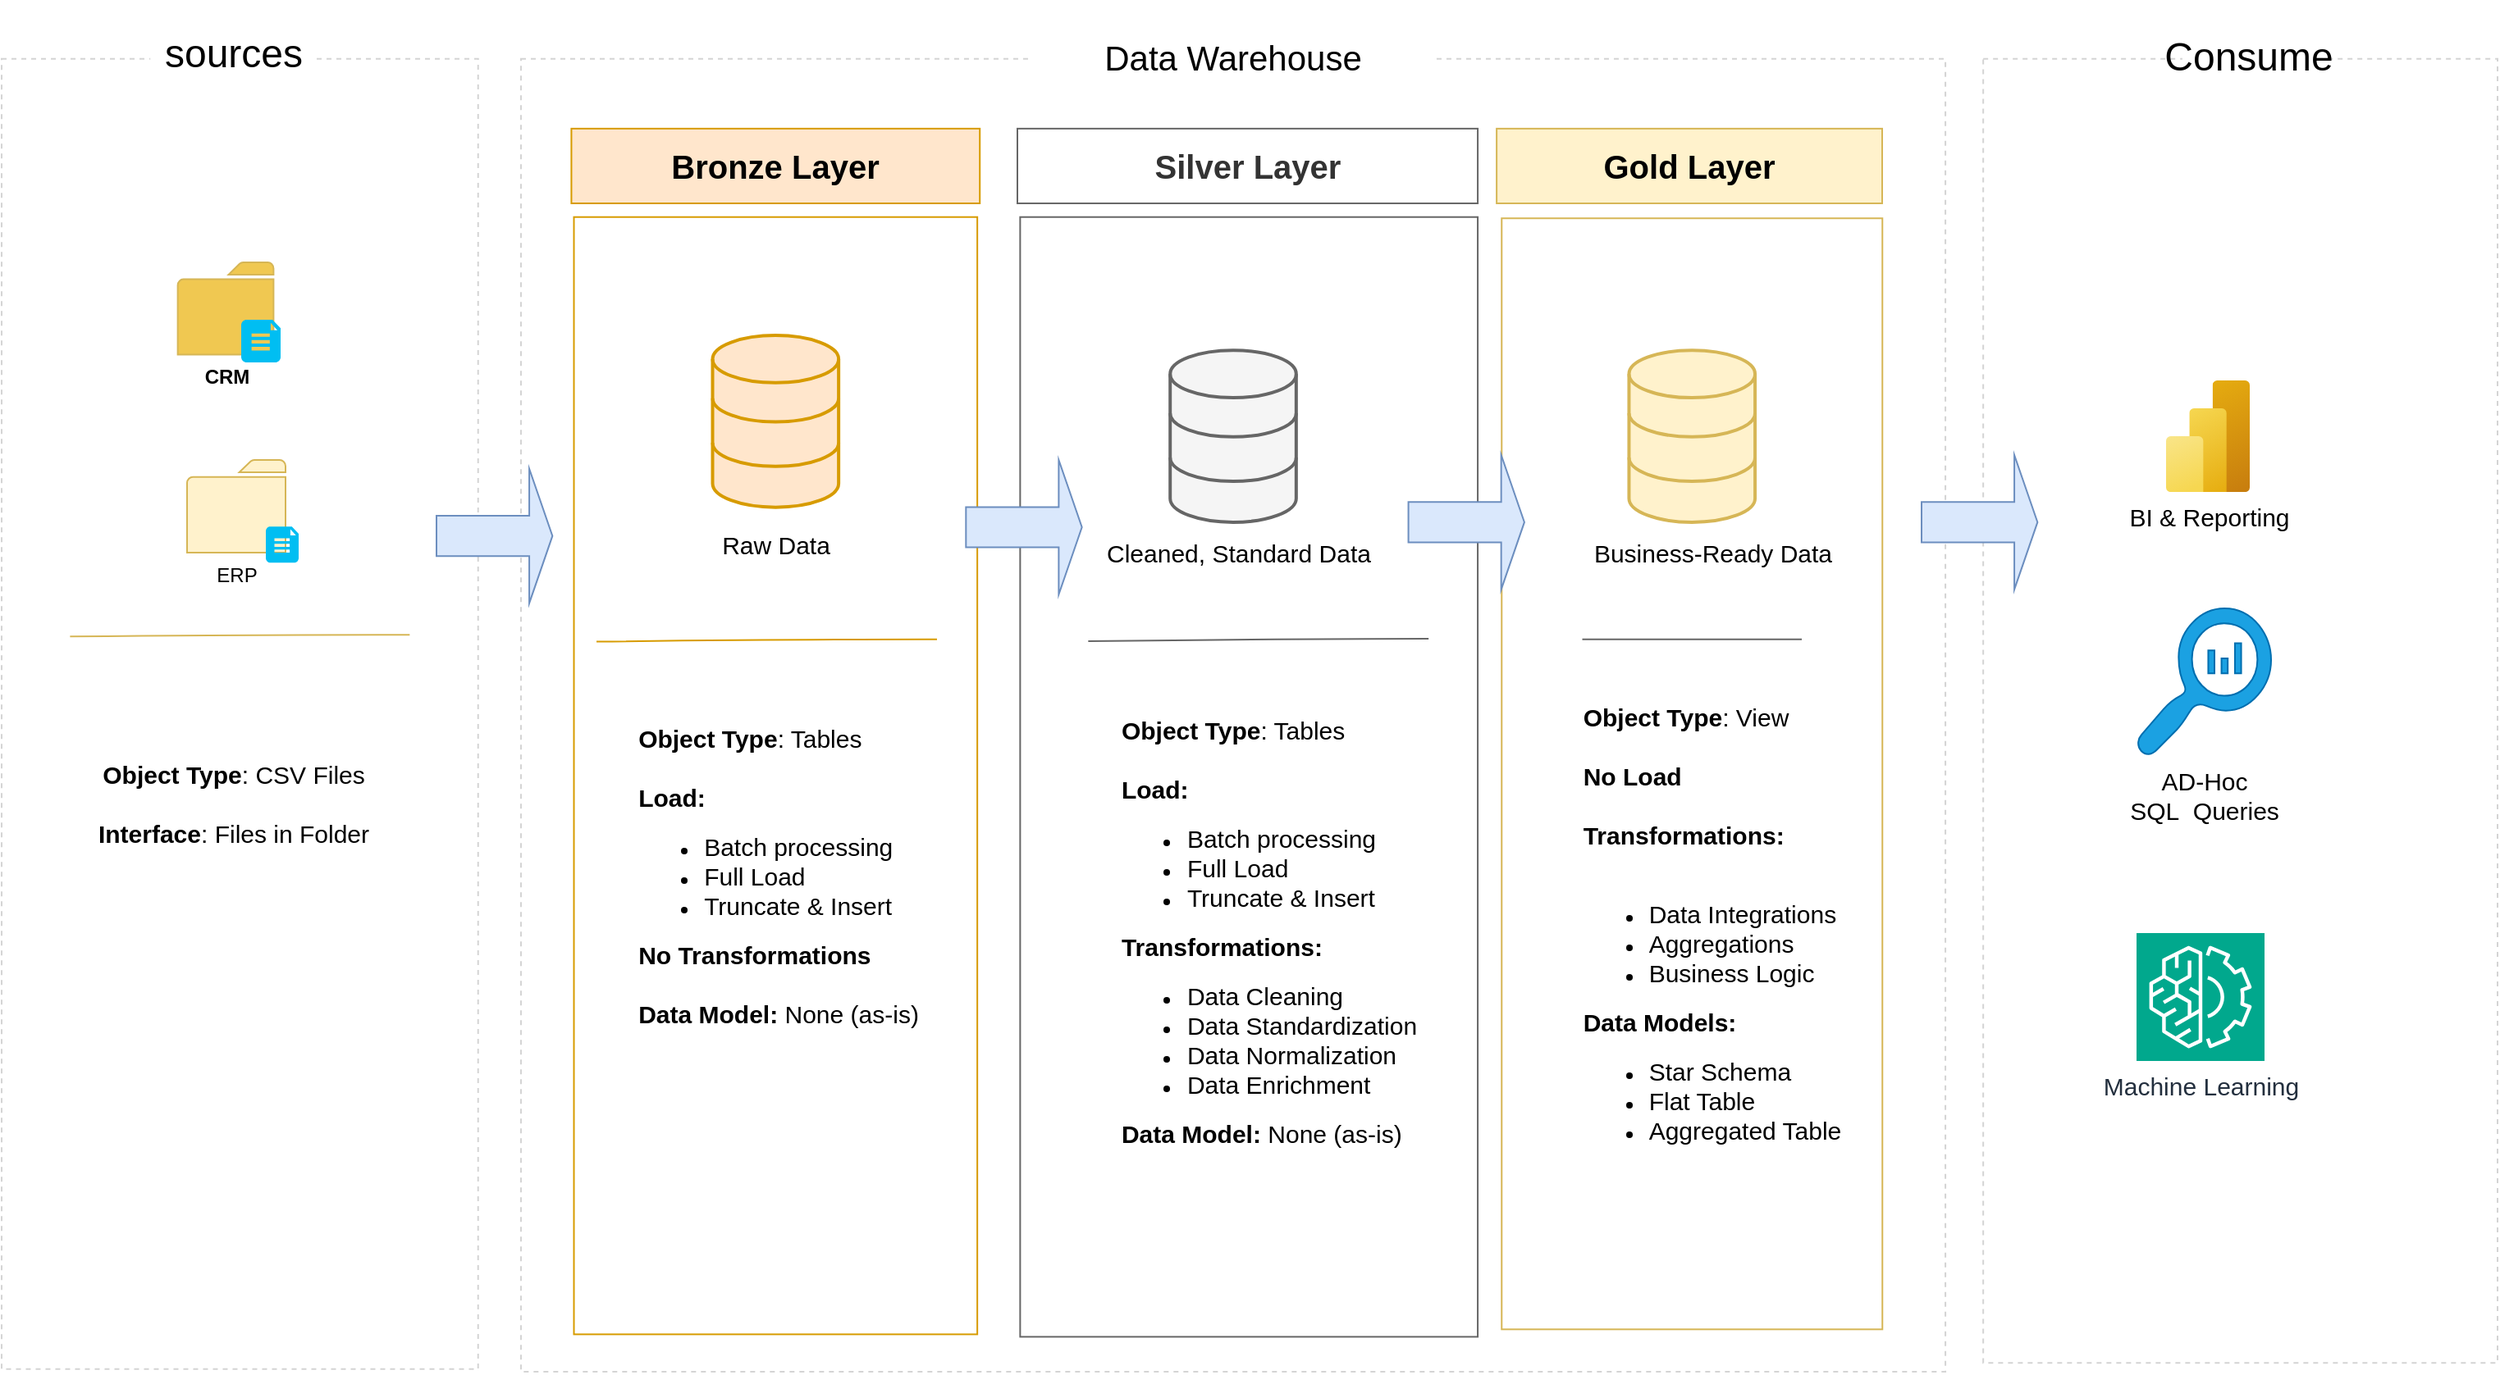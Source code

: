 <mxfile version="26.3.0">
  <diagram name="Page-1" id="G2IfrKTIbICs2Db6X4cU">
    <mxGraphModel dx="2855" dy="1725" grid="0" gridSize="10" guides="1" tooltips="1" connect="1" arrows="1" fold="1" page="0" pageScale="1" pageWidth="827" pageHeight="1169" math="0" shadow="0">
      <root>
        <mxCell id="0" />
        <mxCell id="1" parent="0" />
        <mxCell id="b0IzUq2Jkn2k-cX-HSSs-1" value="" style="rounded=0;whiteSpace=wrap;html=1;fillColor=none;dashed=1;strokeColor=#D4D4D4;" vertex="1" parent="1">
          <mxGeometry x="-61" y="23.9" width="290.37" height="799" as="geometry" />
        </mxCell>
        <mxCell id="b0IzUq2Jkn2k-cX-HSSs-2" value="&lt;font style=&quot;font-size: 24px;&quot;&gt;sources&lt;/font&gt;&lt;div&gt;&lt;br&gt;&lt;/div&gt;" style="rounded=0;whiteSpace=wrap;html=1;strokeColor=none;" vertex="1" parent="1">
          <mxGeometry x="29.609" y="-11.037" width="101.401" height="77.475" as="geometry" />
        </mxCell>
        <mxCell id="b0IzUq2Jkn2k-cX-HSSs-3" value="" style="rounded=0;whiteSpace=wrap;html=1;fillColor=none;dashed=1;strokeColor=#D4D4D4;" vertex="1" parent="1">
          <mxGeometry x="255.484" y="23.902" width="868.05" height="800.579" as="geometry" />
        </mxCell>
        <mxCell id="b0IzUq2Jkn2k-cX-HSSs-4" value="&lt;font style=&quot;font-size: 21px;&quot;&gt;Data Warehouse&lt;/font&gt;" style="rounded=0;whiteSpace=wrap;html=1;strokeColor=none;" vertex="1" parent="1">
          <mxGeometry x="565.831" y="16.306" width="247.356" height="13.672" as="geometry" />
        </mxCell>
        <mxCell id="b0IzUq2Jkn2k-cX-HSSs-5" value="" style="rounded=0;whiteSpace=wrap;html=1;fillColor=none;dashed=1;strokeColor=#D4D4D4;" vertex="1" parent="1">
          <mxGeometry x="1146.58" y="23.902" width="313.42" height="795.262" as="geometry" />
        </mxCell>
        <mxCell id="b0IzUq2Jkn2k-cX-HSSs-6" value="&lt;div&gt;&lt;span style=&quot;font-size: 24px;&quot;&gt;Consume&lt;/span&gt;&lt;/div&gt;" style="rounded=0;whiteSpace=wrap;html=1;strokeColor=none;" vertex="1" parent="1">
          <mxGeometry x="1267.953" y="-8" width="81.428" height="62.284" as="geometry" />
        </mxCell>
        <mxCell id="b0IzUq2Jkn2k-cX-HSSs-8" value="&lt;b&gt;Bronze Layer&lt;/b&gt;" style="rounded=0;whiteSpace=wrap;html=1;fillColor=#ffe6cc;strokeColor=#d79b00;fontSize=20;" vertex="1" parent="1">
          <mxGeometry x="286.211" y="66.437" width="248.892" height="45.574" as="geometry" />
        </mxCell>
        <mxCell id="b0IzUq2Jkn2k-cX-HSSs-9" value="" style="rounded=0;whiteSpace=wrap;html=1;fillColor=none;strokeColor=#d79b00;fontSize=20;" vertex="1" parent="1">
          <mxGeometry x="287.748" y="120.366" width="245.82" height="681.328" as="geometry" />
        </mxCell>
        <mxCell id="b0IzUq2Jkn2k-cX-HSSs-10" value="&lt;div style=&quot;color: rgb(0, 0, 0); font-size: 12px;&quot;&gt;&lt;br&gt;&lt;/div&gt;" style="rounded=0;whiteSpace=wrap;html=1;fillColor=none;strokeColor=#666666;fontSize=20;fontColor=#333333;align=left;" vertex="1" parent="1">
          <mxGeometry x="559.686" y="120.366" width="278.852" height="682.847" as="geometry" />
        </mxCell>
        <mxCell id="b0IzUq2Jkn2k-cX-HSSs-11" value="&lt;b&gt;Silver Layer&lt;/b&gt;" style="rounded=0;whiteSpace=wrap;html=1;fillColor=none;strokeColor=#666666;fontSize=20;fontColor=#333333;" vertex="1" parent="1">
          <mxGeometry x="558" y="66.44" width="280.54" height="45.57" as="geometry" />
        </mxCell>
        <mxCell id="b0IzUq2Jkn2k-cX-HSSs-12" value="" style="rounded=0;whiteSpace=wrap;html=1;fillColor=none;strokeColor=#d6b656;fontSize=20;" vertex="1" parent="1">
          <mxGeometry x="853.133" y="121.126" width="231.992" height="677.53" as="geometry" />
        </mxCell>
        <mxCell id="b0IzUq2Jkn2k-cX-HSSs-13" value="&lt;b&gt;Gold Layer&lt;/b&gt;" style="rounded=0;whiteSpace=wrap;html=1;fillColor=#fff2cc;strokeColor=#d6b656;fontSize=20;" vertex="1" parent="1">
          <mxGeometry x="850.06" y="66.44" width="234.94" height="45.57" as="geometry" />
        </mxCell>
        <mxCell id="b0IzUq2Jkn2k-cX-HSSs-14" value="&lt;b&gt;CRM&lt;/b&gt;" style="sketch=0;pointerEvents=1;shadow=0;dashed=0;html=1;strokeColor=#d6b656;labelPosition=center;verticalLabelPosition=bottom;verticalAlign=top;outlineConnect=0;align=center;shape=mxgraph.office.concepts.folder;fillColor=light-dark(#f0c851, #281d00);" vertex="1" parent="1">
          <mxGeometry x="46.314" y="147.999" width="58.382" height="56.208" as="geometry" />
        </mxCell>
        <mxCell id="b0IzUq2Jkn2k-cX-HSSs-17" value="" style="verticalLabelPosition=bottom;html=1;verticalAlign=top;align=center;strokeColor=none;fillColor=#00BEF2;shape=mxgraph.azure.file_2;pointerEvents=1;" vertex="1" parent="1">
          <mxGeometry x="85" y="182.94" width="24" height="26.06" as="geometry" />
        </mxCell>
        <mxCell id="b0IzUq2Jkn2k-cX-HSSs-30" value="&lt;font style=&quot;font-size: 15px;&quot;&gt;&lt;b style=&quot;&quot;&gt;Object Type&lt;/b&gt;: CSV Files&lt;/font&gt;&lt;div&gt;&lt;font style=&quot;font-size: 15px;&quot;&gt;&lt;br&gt;&lt;/font&gt;&lt;/div&gt;&lt;div&gt;&lt;font style=&quot;font-size: 15px;&quot;&gt;&lt;b style=&quot;&quot;&gt;Interface&lt;/b&gt;: Files in Folder&lt;/font&gt;&lt;/div&gt;" style="text;html=1;align=center;verticalAlign=middle;whiteSpace=wrap;rounded=0;" vertex="1" parent="1">
          <mxGeometry x="-28.004" y="429.999" width="216.629" height="95.705" as="geometry" />
        </mxCell>
        <mxCell id="b0IzUq2Jkn2k-cX-HSSs-31" value="" style="html=1;verticalLabelPosition=bottom;align=center;labelBackgroundColor=#ffffff;verticalAlign=top;strokeWidth=2;strokeColor=#d79b00;shadow=0;dashed=0;shape=mxgraph.ios7.icons.data;fillColor=#ffe6cc;" vertex="1" parent="1">
          <mxGeometry x="372.248" y="192.525" width="76.819" height="104.82" as="geometry" />
        </mxCell>
        <mxCell id="b0IzUq2Jkn2k-cX-HSSs-50" value="" style="shape=singleArrow;whiteSpace=wrap;html=1;fillColor=#dae8fc;strokeColor=#6c8ebf;" vertex="1" parent="1">
          <mxGeometry x="526.654" y="268.481" width="70.673" height="82.033" as="geometry" />
        </mxCell>
        <mxCell id="b0IzUq2Jkn2k-cX-HSSs-51" value="&lt;font style=&quot;font-size: 15px;&quot;&gt;Raw Data&lt;/font&gt;" style="text;html=1;align=center;verticalAlign=middle;whiteSpace=wrap;rounded=0;" vertex="1" parent="1">
          <mxGeometry x="364.566" y="297.344" width="92.182" height="45.574" as="geometry" />
        </mxCell>
        <mxCell id="b0IzUq2Jkn2k-cX-HSSs-52" value="&lt;font style=&quot;font-size: 15px;&quot;&gt;Cleaned, Standard Data&lt;/font&gt;" style="text;html=1;align=center;verticalAlign=middle;whiteSpace=wrap;rounded=0;" vertex="1" parent="1">
          <mxGeometry x="610.39" y="301.9" width="165.61" height="45.57" as="geometry" />
        </mxCell>
        <mxCell id="b0IzUq2Jkn2k-cX-HSSs-53" value="&lt;font style=&quot;font-size: 15px;&quot;&gt;Business-Ready Data&lt;/font&gt;" style="text;html=1;align=center;verticalAlign=middle;whiteSpace=wrap;rounded=0;" vertex="1" parent="1">
          <mxGeometry x="884.628" y="301.898" width="193.583" height="45.574" as="geometry" />
        </mxCell>
        <mxCell id="b0IzUq2Jkn2k-cX-HSSs-54" value="" style="endArrow=none;html=1;rounded=0;fontSize=12;startSize=8;endSize=8;curved=1;entryX=0.9;entryY=0.378;entryDx=0;entryDy=0;entryPerimeter=0;fillColor=#ffe6cc;strokeColor=#d79b00;exitX=0.056;exitY=0.38;exitDx=0;exitDy=0;exitPerimeter=0;" edge="1" parent="1" source="b0IzUq2Jkn2k-cX-HSSs-9" target="b0IzUq2Jkn2k-cX-HSSs-9">
          <mxGeometry width="50" height="50" relative="1" as="geometry">
            <mxPoint x="335.375" y="377.854" as="sourcePoint" />
            <mxPoint x="469.126" y="377.858" as="targetPoint" />
            <Array as="points">
              <mxPoint x="427.558" y="377.858" />
            </Array>
          </mxGeometry>
        </mxCell>
        <mxCell id="b0IzUq2Jkn2k-cX-HSSs-56" value="" style="endArrow=none;html=1;rounded=0;fontSize=12;startSize=8;endSize=8;curved=1;entryX=0.846;entryY=0.831;entryDx=0;entryDy=0;entryPerimeter=0;fillColor=#f5f5f5;strokeColor=#666666;" edge="1" parent="1">
          <mxGeometry width="50" height="50" relative="1" as="geometry">
            <mxPoint x="902.249" y="377.903" as="sourcePoint" />
            <mxPoint x="1035.999" y="377.907" as="targetPoint" />
          </mxGeometry>
        </mxCell>
        <mxCell id="b0IzUq2Jkn2k-cX-HSSs-57" value="&lt;div&gt;&lt;div style=&quot;text-align: left;&quot;&gt;&lt;font style=&quot;font-size: 15px;&quot;&gt;&lt;b style=&quot;background-color: transparent; color: light-dark(rgb(0, 0, 0), rgb(255, 255, 255));&quot;&gt;Object Type&lt;/b&gt;&lt;span style=&quot;background-color: transparent; color: light-dark(rgb(0, 0, 0), rgb(255, 255, 255));&quot;&gt;: Tables&lt;/span&gt;&lt;/font&gt;&lt;/div&gt;&lt;div&gt;&lt;font style=&quot;font-size: 15px;&quot;&gt;&lt;br&gt;&lt;/font&gt;&lt;/div&gt;&lt;div style=&quot;text-align: left;&quot;&gt;&lt;b&gt;&lt;font style=&quot;font-size: 15px;&quot;&gt;Load:&lt;/font&gt;&lt;/b&gt;&lt;/div&gt;&lt;div&gt;&lt;ul&gt;&lt;li style=&quot;text-align: left;&quot;&gt;&lt;font style=&quot;font-size: 15px;&quot;&gt;Batch processing&lt;/font&gt;&lt;/li&gt;&lt;li style=&quot;text-align: left;&quot;&gt;&lt;font style=&quot;font-size: 15px;&quot;&gt;Full Load&lt;/font&gt;&lt;/li&gt;&lt;li style=&quot;text-align: left;&quot;&gt;&lt;font style=&quot;font-size: 15px;&quot;&gt;Truncate &amp;amp; Insert&lt;/font&gt;&lt;/li&gt;&lt;/ul&gt;&lt;/div&gt;&lt;div style=&quot;text-align: left;&quot;&gt;&lt;b&gt;&lt;font style=&quot;font-size: 15px;&quot;&gt;No Transformations&lt;/font&gt;&lt;/b&gt;&lt;/div&gt;&lt;div style=&quot;text-align: left;&quot;&gt;&lt;b&gt;&lt;font style=&quot;font-size: 15px;&quot;&gt;&lt;br&gt;&lt;/font&gt;&lt;/b&gt;&lt;/div&gt;&lt;div style=&quot;text-align: left;&quot;&gt;&lt;font style=&quot;font-size: 15px;&quot;&gt;&lt;b style=&quot;&quot;&gt;Data Model: &lt;/b&gt;None (as-is)&lt;/font&gt;&lt;/div&gt;&lt;/div&gt;" style="text;html=1;align=center;verticalAlign=middle;whiteSpace=wrap;rounded=0;opacity=70;" vertex="1" parent="1">
          <mxGeometry x="297.734" y="391.53" width="228.919" height="261.29" as="geometry" />
        </mxCell>
        <mxCell id="b0IzUq2Jkn2k-cX-HSSs-62" value="" style="shape=singleArrow;whiteSpace=wrap;html=1;fillColor=#dae8fc;strokeColor=#6c8ebf;" vertex="1" parent="1">
          <mxGeometry x="203.995" y="273.798" width="70.673" height="82.033" as="geometry" />
        </mxCell>
        <mxCell id="b0IzUq2Jkn2k-cX-HSSs-63" value="" style="shape=singleArrow;whiteSpace=wrap;html=1;fillColor=#dae8fc;strokeColor=#6c8ebf;" vertex="1" parent="1">
          <mxGeometry x="1108.997" y="265.44" width="70.673" height="82.033" as="geometry" />
        </mxCell>
        <mxCell id="b0IzUq2Jkn2k-cX-HSSs-64" value="" style="shape=singleArrow;whiteSpace=wrap;html=1;fillColor=#dae8fc;strokeColor=#6c8ebf;" vertex="1" parent="1">
          <mxGeometry x="796.287" y="265.443" width="70.673" height="82.033" as="geometry" />
        </mxCell>
        <mxCell id="b0IzUq2Jkn2k-cX-HSSs-67" value="" style="endArrow=none;html=1;rounded=0;fontSize=12;startSize=8;endSize=8;curved=1;entryX=0.9;entryY=0.378;entryDx=0;entryDy=0;entryPerimeter=0;fillColor=#f5f5f5;strokeColor=#666666;exitX=0.056;exitY=0.38;exitDx=0;exitDy=0;exitPerimeter=0;" edge="1" parent="1">
          <mxGeometry width="50" height="50" relative="1" as="geometry">
            <mxPoint x="601.168" y="379.058" as="sourcePoint" />
            <mxPoint x="808.578" y="377.539" as="targetPoint" />
            <Array as="points">
              <mxPoint x="727.15" y="377.539" />
            </Array>
          </mxGeometry>
        </mxCell>
        <mxCell id="b0IzUq2Jkn2k-cX-HSSs-68" value="&lt;div style=&quot;text-align: left;&quot;&gt;&lt;div style=&quot;color: rgb(0, 0, 0);&quot;&gt;&lt;font style=&quot;font-size: 15px;&quot;&gt;&lt;b style=&quot;background-color: transparent; color: light-dark(rgb(0, 0, 0), rgb(255, 255, 255));&quot;&gt;Object Type&lt;/b&gt;&lt;span style=&quot;background-color: transparent; color: light-dark(rgb(0, 0, 0), rgb(255, 255, 255));&quot;&gt;: Tables&lt;/span&gt;&lt;/font&gt;&lt;/div&gt;&lt;div style=&quot;color: rgb(0, 0, 0);&quot;&gt;&lt;font style=&quot;font-size: 15px;&quot;&gt;&lt;br&gt;&lt;/font&gt;&lt;/div&gt;&lt;div style=&quot;color: rgb(0, 0, 0);&quot;&gt;&lt;b&gt;&lt;font style=&quot;font-size: 15px;&quot;&gt;Load:&lt;/font&gt;&lt;/b&gt;&lt;/div&gt;&lt;div style=&quot;color: rgb(0, 0, 0);&quot;&gt;&lt;ul&gt;&lt;li&gt;&lt;font style=&quot;font-size: 15px;&quot;&gt;Batch processing&lt;/font&gt;&lt;/li&gt;&lt;li&gt;&lt;font style=&quot;font-size: 15px;&quot;&gt;Full Load&lt;/font&gt;&lt;/li&gt;&lt;li&gt;&lt;font style=&quot;font-size: 15px;&quot;&gt;Truncate &amp;amp; Insert&lt;/font&gt;&lt;/li&gt;&lt;/ul&gt;&lt;/div&gt;&lt;div style=&quot;color: rgb(0, 0, 0);&quot;&gt;&lt;b&gt;&lt;font style=&quot;font-size: 15px;&quot;&gt;Transformations:&lt;/font&gt;&lt;/b&gt;&lt;/div&gt;&lt;div style=&quot;color: rgb(0, 0, 0);&quot;&gt;&lt;ul&gt;&lt;li&gt;&lt;span&gt;&lt;font style=&quot;font-size: 15px;&quot;&gt;Data Cleaning&lt;/font&gt;&lt;/span&gt;&lt;/li&gt;&lt;li&gt;&lt;font style=&quot;font-size: 15px;&quot;&gt;Data Standardization&lt;/font&gt;&lt;/li&gt;&lt;li&gt;&lt;font style=&quot;font-size: 15px;&quot;&gt;Data Normalization&lt;/font&gt;&lt;/li&gt;&lt;li&gt;&lt;font style=&quot;font-size: 15px;&quot;&gt;Data Enrichment&lt;/font&gt;&lt;/li&gt;&lt;/ul&gt;&lt;font style=&quot;font-size: 15px;&quot;&gt;&lt;b style=&quot;color: light-dark(rgb(0, 0, 0), rgb(237, 237, 237)); background-color: transparent;&quot;&gt;Data Model:&amp;nbsp;&lt;/b&gt;&lt;span style=&quot;color: light-dark(rgb(0, 0, 0), rgb(237, 237, 237)); background-color: transparent;&quot;&gt;None (as-is)&lt;/span&gt;&lt;/font&gt;&lt;/div&gt;&lt;/div&gt;" style="text;html=1;align=center;verticalAlign=middle;whiteSpace=wrap;rounded=0;" vertex="1" parent="1">
          <mxGeometry x="597.327" y="406.721" width="228.919" height="299.268" as="geometry" />
        </mxCell>
        <mxCell id="b0IzUq2Jkn2k-cX-HSSs-70" value="&lt;div style=&quot;text-align: left;&quot;&gt;&lt;div style=&quot;color: rgb(0, 0, 0);&quot;&gt;&lt;font style=&quot;font-size: 15px;&quot;&gt;&lt;b style=&quot;background-color: transparent; color: light-dark(rgb(0, 0, 0), rgb(255, 255, 255));&quot;&gt;Object Type&lt;/b&gt;&lt;span style=&quot;background-color: transparent; color: light-dark(rgb(0, 0, 0), rgb(255, 255, 255));&quot;&gt;: View&lt;/span&gt;&lt;/font&gt;&lt;/div&gt;&lt;div style=&quot;color: rgb(0, 0, 0);&quot;&gt;&lt;font style=&quot;font-size: 15px;&quot;&gt;&lt;br&gt;&lt;/font&gt;&lt;/div&gt;&lt;div style=&quot;color: rgb(0, 0, 0);&quot;&gt;&lt;b&gt;&lt;font style=&quot;font-size: 15px;&quot;&gt;No Load&lt;/font&gt;&lt;/b&gt;&lt;/div&gt;&lt;div style=&quot;color: rgb(0, 0, 0);&quot;&gt;&lt;b&gt;&lt;font style=&quot;font-size: 15px;&quot;&gt;&lt;br&gt;&lt;/font&gt;&lt;/b&gt;&lt;/div&gt;&lt;div style=&quot;color: rgb(0, 0, 0);&quot;&gt;&lt;b&gt;&lt;font style=&quot;font-size: 15px;&quot;&gt;Transformations:&lt;/font&gt;&lt;/b&gt;&lt;/div&gt;&lt;div style=&quot;color: rgb(0, 0, 0);&quot;&gt;&lt;b&gt;&lt;font style=&quot;font-size: 15px;&quot;&gt;&lt;br&gt;&lt;/font&gt;&lt;/b&gt;&lt;/div&gt;&lt;div style=&quot;color: rgb(0, 0, 0);&quot;&gt;&lt;ul&gt;&lt;li&gt;&lt;span style=&quot;font-size: 15px;&quot;&gt;Data Integrations&lt;/span&gt;&lt;/li&gt;&lt;li&gt;&lt;font style=&quot;font-size: 15px;&quot;&gt;Aggregations&lt;/font&gt;&lt;/li&gt;&lt;li&gt;&lt;span style=&quot;font-size: 15px;&quot;&gt;Business Logic&lt;/span&gt;&lt;/li&gt;&lt;/ul&gt;&lt;/div&gt;&lt;div style=&quot;color: rgb(0, 0, 0);&quot;&gt;&lt;span style=&quot;font-size: 15px;&quot;&gt;&lt;b&gt;Data Models:&lt;/b&gt;&lt;/span&gt;&lt;/div&gt;&lt;div style=&quot;color: rgb(0, 0, 0);&quot;&gt;&lt;ul&gt;&lt;li&gt;&lt;span style=&quot;font-size: 15px;&quot;&gt;Star Schema&lt;/span&gt;&lt;/li&gt;&lt;li&gt;&lt;span style=&quot;font-size: 15px;&quot;&gt;Flat Table&lt;/span&gt;&lt;/li&gt;&lt;li&gt;&lt;span style=&quot;font-size: 15px;&quot;&gt;Aggregated Table&lt;/span&gt;&lt;/li&gt;&lt;/ul&gt;&lt;/div&gt;&lt;/div&gt;" style="text;html=1;align=center;verticalAlign=middle;whiteSpace=wrap;rounded=0;" vertex="1" parent="1">
          <mxGeometry x="866.96" y="406.72" width="228.92" height="301.32" as="geometry" />
        </mxCell>
        <mxCell id="b0IzUq2Jkn2k-cX-HSSs-72" value="" style="html=1;verticalLabelPosition=bottom;align=center;labelBackgroundColor=#ffffff;verticalAlign=top;strokeWidth=2;strokeColor=#666666;shadow=0;dashed=0;shape=mxgraph.ios7.icons.data;fillColor=#f5f5f5;fontColor=#333333;" vertex="1" parent="1">
          <mxGeometry x="651.098" y="201.635" width="76.819" height="104.82" as="geometry" />
        </mxCell>
        <mxCell id="b0IzUq2Jkn2k-cX-HSSs-73" value="" style="html=1;verticalLabelPosition=bottom;align=center;labelBackgroundColor=#ffffff;verticalAlign=top;strokeWidth=2;strokeColor=#d6b656;shadow=0;dashed=0;shape=mxgraph.ios7.icons.data;fillColor=#fff2cc;" vertex="1" parent="1">
          <mxGeometry x="930.718" y="201.635" width="76.819" height="104.82" as="geometry" />
        </mxCell>
        <mxCell id="b0IzUq2Jkn2k-cX-HSSs-79" value="ERP" style="sketch=0;pointerEvents=1;shadow=0;dashed=0;html=1;strokeColor=#d6b656;labelPosition=center;verticalLabelPosition=bottom;verticalAlign=top;outlineConnect=0;align=center;shape=mxgraph.office.concepts.folder;fillColor=#fff2cc;" vertex="1" parent="1">
          <mxGeometry x="52" y="268.48" width="60" height="56.52" as="geometry" />
        </mxCell>
        <mxCell id="b0IzUq2Jkn2k-cX-HSSs-80" value="" style="verticalLabelPosition=bottom;html=1;verticalAlign=top;align=center;strokeColor=none;fillColor=#00BEF2;shape=mxgraph.azure.file_2;pointerEvents=1;" vertex="1" parent="1">
          <mxGeometry x="100" y="309.13" width="20" height="22" as="geometry" />
        </mxCell>
        <mxCell id="b0IzUq2Jkn2k-cX-HSSs-81" value="" style="endArrow=none;html=1;rounded=0;fontSize=12;startSize=8;endSize=8;curved=1;entryX=0.9;entryY=0.378;entryDx=0;entryDy=0;entryPerimeter=0;fillColor=#fff2cc;strokeColor=#d6b656;exitX=0.056;exitY=0.38;exitDx=0;exitDy=0;exitPerimeter=0;" edge="1" parent="1">
          <mxGeometry width="50" height="50" relative="1" as="geometry">
            <mxPoint x="-19.32" y="376.14" as="sourcePoint" />
            <mxPoint x="187.68" y="375.14" as="targetPoint" />
            <Array as="points">
              <mxPoint x="106.238" y="374.998" />
            </Array>
          </mxGeometry>
        </mxCell>
        <mxCell id="b0IzUq2Jkn2k-cX-HSSs-85" value="&lt;font style=&quot;font-size: 15px;&quot;&gt;Machine Learning&lt;/font&gt;" style="sketch=0;points=[[0,0,0],[0.25,0,0],[0.5,0,0],[0.75,0,0],[1,0,0],[0,1,0],[0.25,1,0],[0.5,1,0],[0.75,1,0],[1,1,0],[0,0.25,0],[0,0.5,0],[0,0.75,0],[1,0.25,0],[1,0.5,0],[1,0.75,0]];outlineConnect=0;fontColor=#232F3E;fillColor=#01A88D;strokeColor=#ffffff;dashed=0;verticalLabelPosition=bottom;verticalAlign=top;align=center;html=1;fontSize=12;fontStyle=0;aspect=fixed;shape=mxgraph.aws4.resourceIcon;resIcon=mxgraph.aws4.machine_learning;" vertex="1" parent="1">
          <mxGeometry x="1240" y="557" width="78" height="78" as="geometry" />
        </mxCell>
        <mxCell id="b0IzUq2Jkn2k-cX-HSSs-89" value="" style="group" vertex="1" connectable="0" parent="1">
          <mxGeometry x="1258" y="220.04" width="123.84" height="68.0" as="geometry" />
        </mxCell>
        <mxCell id="b0IzUq2Jkn2k-cX-HSSs-82" value="&lt;font style=&quot;font-size: 15px;&quot;&gt;BI &amp;amp; Reporting&lt;/font&gt;" style="image;aspect=fixed;html=1;points=[];align=center;fontSize=12;image=img/lib/azure2/analytics/Power_BI_Embedded.svg;" vertex="1" parent="b0IzUq2Jkn2k-cX-HSSs-89">
          <mxGeometry width="51" height="68" as="geometry" />
        </mxCell>
        <mxCell id="b0IzUq2Jkn2k-cX-HSSs-90" value="&lt;font style=&quot;color: rgb(0, 0, 0); font-size: 15px;&quot;&gt;AD-Hoc&lt;/font&gt;&lt;div&gt;&lt;font style=&quot;color: rgb(0, 0, 0); font-size: 15px;&quot;&gt;SQL&amp;nbsp; Queries&lt;/font&gt;&lt;/div&gt;" style="sketch=0;pointerEvents=1;shadow=0;dashed=0;html=1;strokeColor=#006EAF;labelPosition=center;verticalLabelPosition=bottom;verticalAlign=top;align=center;fillColor=#1ba1e2;shape=mxgraph.mscae.oms.log_search;fontColor=#ffffff;" vertex="1" parent="1">
          <mxGeometry x="1240" y="359" width="82" height="90" as="geometry" />
        </mxCell>
      </root>
    </mxGraphModel>
  </diagram>
</mxfile>
